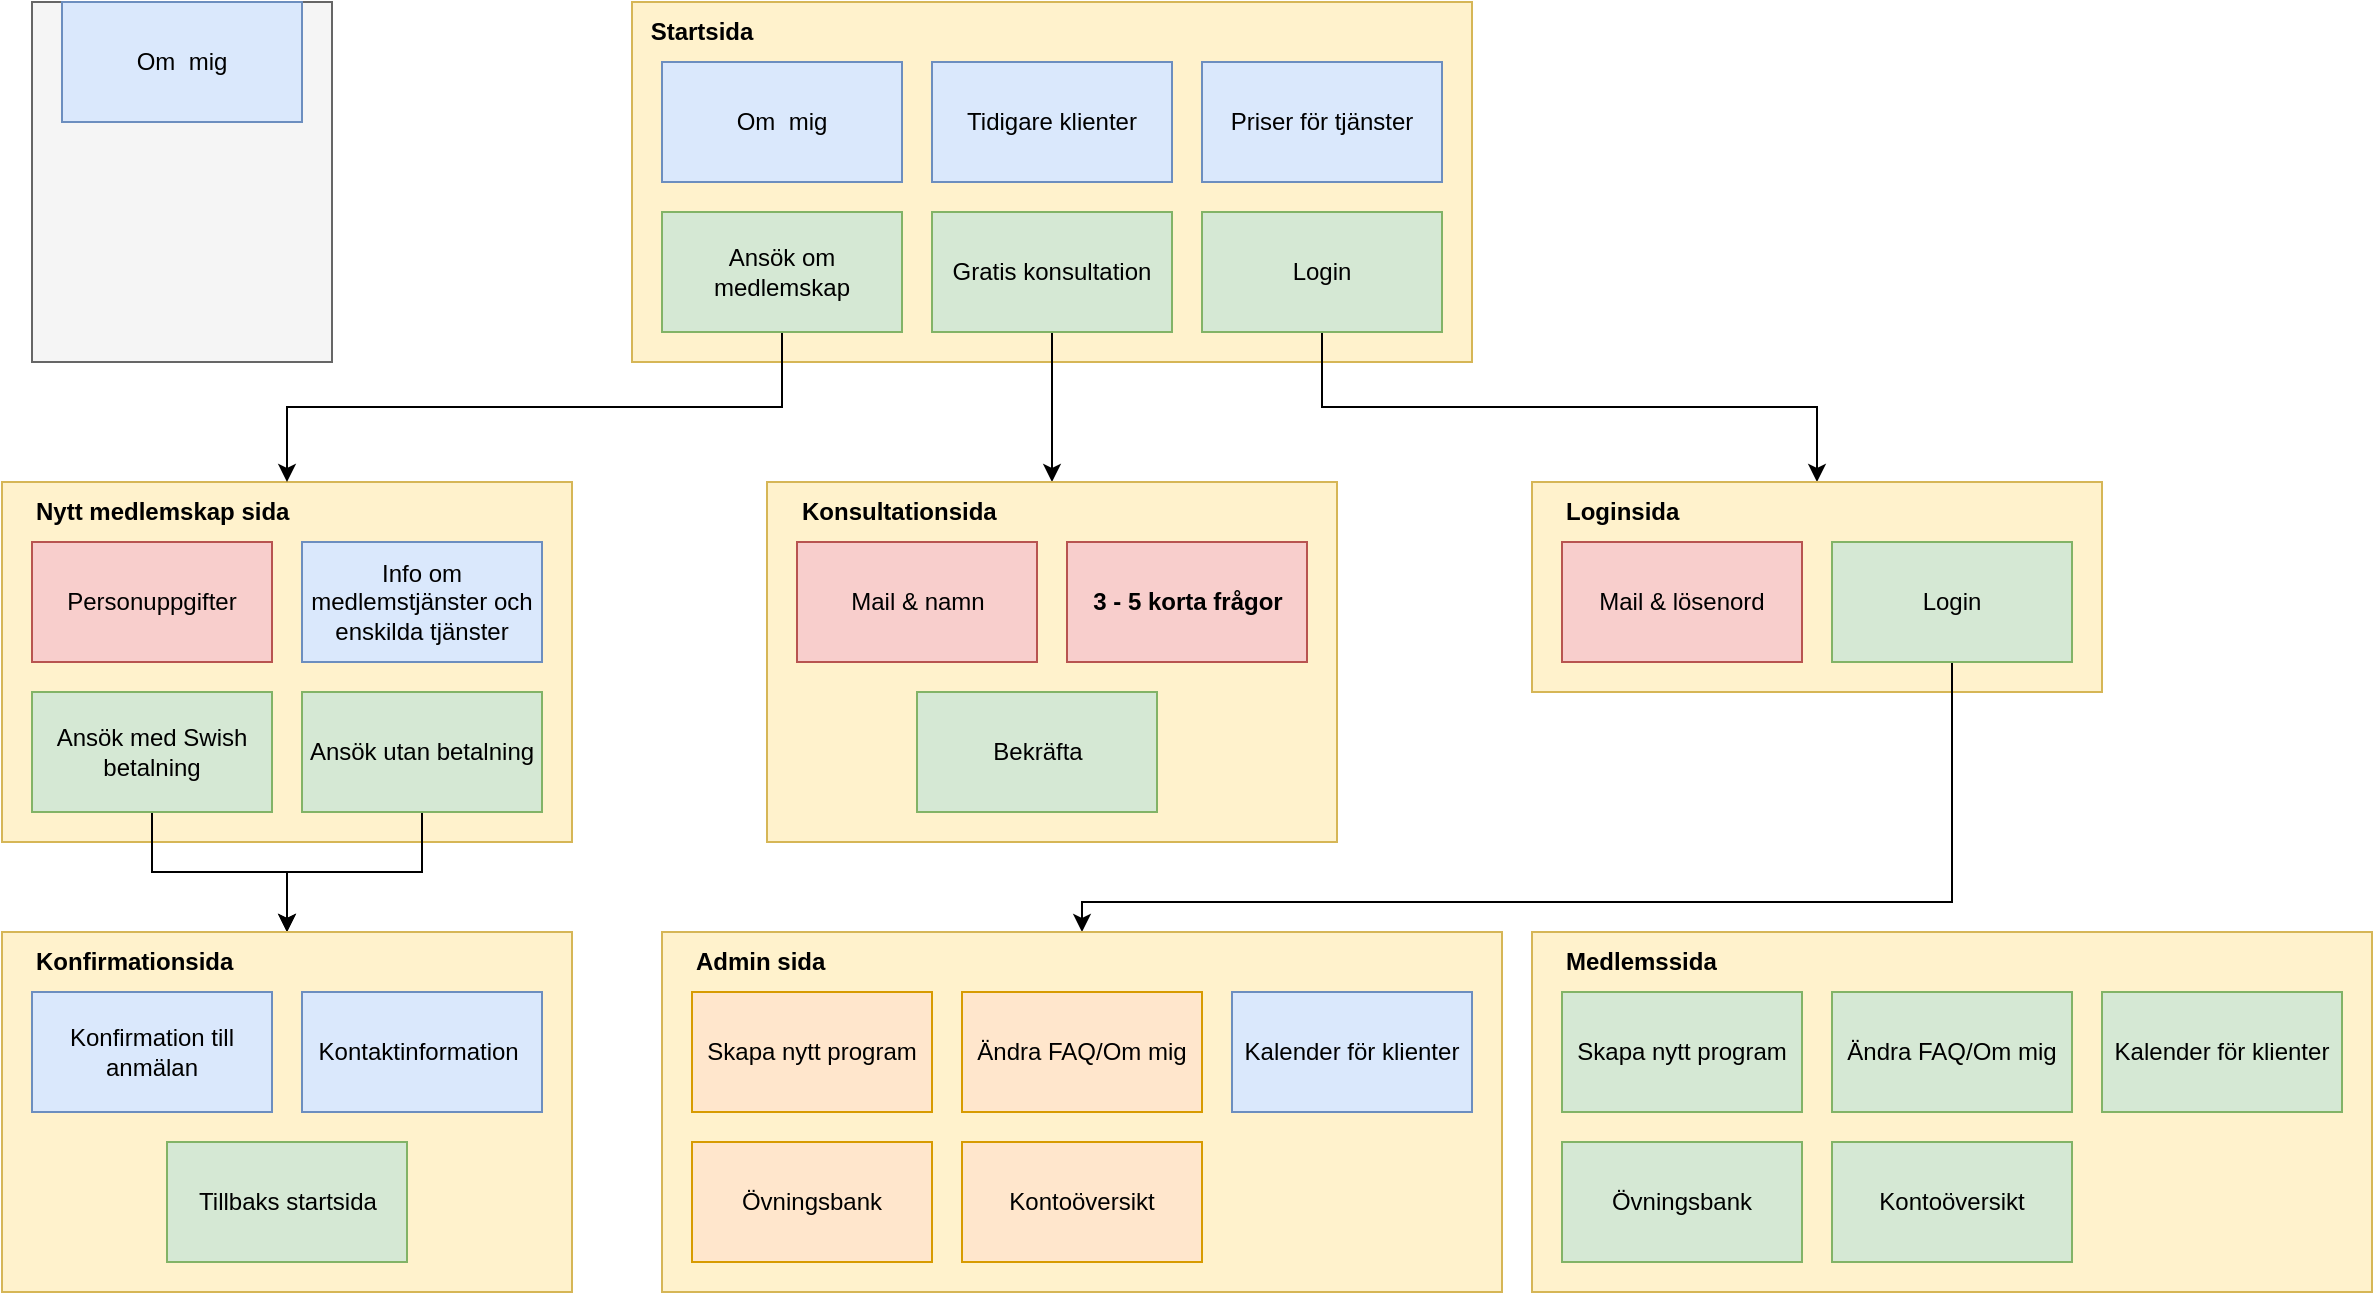 <mxfile version="14.8.3" type="github">
  <diagram name="Page-1" id="099fd60b-425b-db50-ffb0-6b813814b670">
    <mxGraphModel dx="1315" dy="518" grid="1" gridSize="15" guides="1" tooltips="1" connect="1" arrows="1" fold="1" page="1" pageScale="1" pageWidth="850" pageHeight="1100" background="none" math="0" shadow="0">
      <root>
        <mxCell id="0" />
        <mxCell id="1" parent="0" />
        <mxCell id="tq9Zr-65AGwRCiA0EKvX-14" value="" style="rounded=0;whiteSpace=wrap;html=1;fillColor=#fff2cc;strokeColor=#d6b656;" vertex="1" parent="1">
          <mxGeometry x="-240" y="270" width="285" height="180" as="geometry" />
        </mxCell>
        <mxCell id="tq9Zr-65AGwRCiA0EKvX-8" value="" style="rounded=0;whiteSpace=wrap;html=1;fillColor=#fff2cc;strokeColor=#d6b656;" vertex="1" parent="1">
          <mxGeometry x="75" y="30" width="420" height="180" as="geometry" />
        </mxCell>
        <mxCell id="tq9Zr-65AGwRCiA0EKvX-2" value="Om&amp;nbsp; mig" style="rounded=0;whiteSpace=wrap;html=1;fillColor=#dae8fc;strokeColor=#6c8ebf;" vertex="1" parent="1">
          <mxGeometry x="90" y="60" width="120" height="60" as="geometry" />
        </mxCell>
        <mxCell id="tq9Zr-65AGwRCiA0EKvX-3" value="Priser för tjänster" style="rounded=0;whiteSpace=wrap;html=1;fillColor=#dae8fc;strokeColor=#6c8ebf;" vertex="1" parent="1">
          <mxGeometry x="360" y="60" width="120" height="60" as="geometry" />
        </mxCell>
        <mxCell id="tq9Zr-65AGwRCiA0EKvX-4" value="Tidigare klienter" style="rounded=0;whiteSpace=wrap;html=1;fillColor=#dae8fc;strokeColor=#6c8ebf;" vertex="1" parent="1">
          <mxGeometry x="225" y="60" width="120" height="60" as="geometry" />
        </mxCell>
        <mxCell id="tq9Zr-65AGwRCiA0EKvX-19" style="edgeStyle=orthogonalEdgeStyle;rounded=0;orthogonalLoop=1;jettySize=auto;html=1;exitX=0.5;exitY=1;exitDx=0;exitDy=0;" edge="1" parent="1" source="tq9Zr-65AGwRCiA0EKvX-5" target="tq9Zr-65AGwRCiA0EKvX-14">
          <mxGeometry relative="1" as="geometry" />
        </mxCell>
        <mxCell id="tq9Zr-65AGwRCiA0EKvX-5" value="Ansök om medlemskap" style="rounded=0;whiteSpace=wrap;html=1;fillColor=#d5e8d4;strokeColor=#82b366;" vertex="1" parent="1">
          <mxGeometry x="90" y="135" width="120" height="60" as="geometry" />
        </mxCell>
        <mxCell id="tq9Zr-65AGwRCiA0EKvX-36" style="edgeStyle=orthogonalEdgeStyle;rounded=0;orthogonalLoop=1;jettySize=auto;html=1;exitX=0.5;exitY=1;exitDx=0;exitDy=0;" edge="1" parent="1" source="tq9Zr-65AGwRCiA0EKvX-6" target="tq9Zr-65AGwRCiA0EKvX-30">
          <mxGeometry relative="1" as="geometry" />
        </mxCell>
        <mxCell id="tq9Zr-65AGwRCiA0EKvX-6" value="Gratis konsultation" style="rounded=0;whiteSpace=wrap;html=1;fillColor=#d5e8d4;strokeColor=#82b366;" vertex="1" parent="1">
          <mxGeometry x="225" y="135" width="120" height="60" as="geometry" />
        </mxCell>
        <mxCell id="tq9Zr-65AGwRCiA0EKvX-43" style="edgeStyle=orthogonalEdgeStyle;rounded=0;orthogonalLoop=1;jettySize=auto;html=1;exitX=0.5;exitY=1;exitDx=0;exitDy=0;" edge="1" parent="1" source="tq9Zr-65AGwRCiA0EKvX-7" target="tq9Zr-65AGwRCiA0EKvX-38">
          <mxGeometry relative="1" as="geometry" />
        </mxCell>
        <mxCell id="tq9Zr-65AGwRCiA0EKvX-7" value="Login" style="rounded=0;whiteSpace=wrap;html=1;fillColor=#d5e8d4;strokeColor=#82b366;" vertex="1" parent="1">
          <mxGeometry x="360" y="135" width="120" height="60" as="geometry" />
        </mxCell>
        <mxCell id="tq9Zr-65AGwRCiA0EKvX-9" value="Personuppgifter" style="rounded=0;whiteSpace=wrap;html=1;fillColor=#f8cecc;strokeColor=#b85450;" vertex="1" parent="1">
          <mxGeometry x="-225" y="300" width="120" height="60" as="geometry" />
        </mxCell>
        <mxCell id="tq9Zr-65AGwRCiA0EKvX-27" style="edgeStyle=orthogonalEdgeStyle;rounded=0;orthogonalLoop=1;jettySize=auto;html=1;exitX=0.5;exitY=1;exitDx=0;exitDy=0;" edge="1" parent="1" source="tq9Zr-65AGwRCiA0EKvX-11" target="tq9Zr-65AGwRCiA0EKvX-20">
          <mxGeometry relative="1" as="geometry" />
        </mxCell>
        <mxCell id="tq9Zr-65AGwRCiA0EKvX-11" value="Ansök med Swish betalning" style="rounded=0;whiteSpace=wrap;html=1;fillColor=#d5e8d4;strokeColor=#82b366;" vertex="1" parent="1">
          <mxGeometry x="-225" y="375" width="120" height="60" as="geometry" />
        </mxCell>
        <mxCell id="tq9Zr-65AGwRCiA0EKvX-28" style="edgeStyle=orthogonalEdgeStyle;rounded=0;orthogonalLoop=1;jettySize=auto;html=1;exitX=0.5;exitY=1;exitDx=0;exitDy=0;" edge="1" parent="1" source="tq9Zr-65AGwRCiA0EKvX-12" target="tq9Zr-65AGwRCiA0EKvX-20">
          <mxGeometry relative="1" as="geometry" />
        </mxCell>
        <mxCell id="tq9Zr-65AGwRCiA0EKvX-12" value="Ansök utan betalning" style="rounded=0;whiteSpace=wrap;html=1;fillColor=#d5e8d4;strokeColor=#82b366;" vertex="1" parent="1">
          <mxGeometry x="-90" y="375" width="120" height="60" as="geometry" />
        </mxCell>
        <mxCell id="tq9Zr-65AGwRCiA0EKvX-13" value="Info om medlemstjänster och enskilda tjänster" style="rounded=0;whiteSpace=wrap;html=1;fillColor=#dae8fc;strokeColor=#6c8ebf;" vertex="1" parent="1">
          <mxGeometry x="-90" y="300" width="120" height="60" as="geometry" />
        </mxCell>
        <mxCell id="tq9Zr-65AGwRCiA0EKvX-17" value="&lt;b&gt;Startsida&lt;/b&gt;" style="text;html=1;strokeColor=none;fillColor=none;align=center;verticalAlign=middle;whiteSpace=wrap;rounded=0;" vertex="1" parent="1">
          <mxGeometry x="90" y="30" width="40" height="30" as="geometry" />
        </mxCell>
        <mxCell id="tq9Zr-65AGwRCiA0EKvX-18" value="&lt;b&gt;Nytt medlemskap sida&lt;/b&gt;" style="text;html=1;strokeColor=none;fillColor=none;align=left;verticalAlign=middle;whiteSpace=wrap;rounded=0;" vertex="1" parent="1">
          <mxGeometry x="-225" y="270" width="180" height="30" as="geometry" />
        </mxCell>
        <mxCell id="tq9Zr-65AGwRCiA0EKvX-20" value="" style="rounded=0;whiteSpace=wrap;html=1;fillColor=#fff2cc;strokeColor=#d6b656;" vertex="1" parent="1">
          <mxGeometry x="-240" y="495" width="285" height="180" as="geometry" />
        </mxCell>
        <mxCell id="tq9Zr-65AGwRCiA0EKvX-22" value="Tillbaks startsida" style="rounded=0;whiteSpace=wrap;html=1;fillColor=#d5e8d4;strokeColor=#82b366;" vertex="1" parent="1">
          <mxGeometry x="-157.5" y="600" width="120" height="60" as="geometry" />
        </mxCell>
        <mxCell id="tq9Zr-65AGwRCiA0EKvX-24" value="Kontaktinformation&amp;nbsp;" style="rounded=0;whiteSpace=wrap;html=1;fillColor=#dae8fc;strokeColor=#6c8ebf;" vertex="1" parent="1">
          <mxGeometry x="-90" y="525" width="120" height="60" as="geometry" />
        </mxCell>
        <mxCell id="tq9Zr-65AGwRCiA0EKvX-25" value="&lt;b&gt;Konfirmationsida&lt;/b&gt;" style="text;html=1;strokeColor=none;fillColor=none;align=left;verticalAlign=middle;whiteSpace=wrap;rounded=0;" vertex="1" parent="1">
          <mxGeometry x="-225" y="495" width="180" height="30" as="geometry" />
        </mxCell>
        <mxCell id="tq9Zr-65AGwRCiA0EKvX-26" value="Konfirmation till anmälan" style="rounded=0;whiteSpace=wrap;html=1;fillColor=#dae8fc;strokeColor=#6c8ebf;" vertex="1" parent="1">
          <mxGeometry x="-225" y="525" width="120" height="60" as="geometry" />
        </mxCell>
        <mxCell id="tq9Zr-65AGwRCiA0EKvX-30" value="" style="rounded=0;whiteSpace=wrap;html=1;fillColor=#fff2cc;strokeColor=#d6b656;" vertex="1" parent="1">
          <mxGeometry x="142.5" y="270" width="285" height="180" as="geometry" />
        </mxCell>
        <mxCell id="tq9Zr-65AGwRCiA0EKvX-31" value="Mail &amp;amp; namn" style="rounded=0;whiteSpace=wrap;html=1;fillColor=#f8cecc;strokeColor=#b85450;" vertex="1" parent="1">
          <mxGeometry x="157.5" y="300" width="120" height="60" as="geometry" />
        </mxCell>
        <mxCell id="tq9Zr-65AGwRCiA0EKvX-32" value="Bekräfta" style="rounded=0;whiteSpace=wrap;html=1;fillColor=#d5e8d4;strokeColor=#82b366;" vertex="1" parent="1">
          <mxGeometry x="217.5" y="375" width="120" height="60" as="geometry" />
        </mxCell>
        <mxCell id="tq9Zr-65AGwRCiA0EKvX-35" value="&lt;b&gt;Konsultationsida&lt;/b&gt;" style="text;html=1;strokeColor=none;fillColor=none;align=left;verticalAlign=middle;whiteSpace=wrap;rounded=0;" vertex="1" parent="1">
          <mxGeometry x="157.5" y="270" width="180" height="30" as="geometry" />
        </mxCell>
        <mxCell id="tq9Zr-65AGwRCiA0EKvX-37" value="&lt;b&gt;3 - 5 korta frågor&lt;/b&gt;" style="rounded=0;whiteSpace=wrap;html=1;fillColor=#f8cecc;strokeColor=#b85450;" vertex="1" parent="1">
          <mxGeometry x="292.5" y="300" width="120" height="60" as="geometry" />
        </mxCell>
        <mxCell id="tq9Zr-65AGwRCiA0EKvX-38" value="" style="rounded=0;whiteSpace=wrap;html=1;fillColor=#fff2cc;strokeColor=#d6b656;" vertex="1" parent="1">
          <mxGeometry x="525" y="270" width="285" height="105" as="geometry" />
        </mxCell>
        <mxCell id="tq9Zr-65AGwRCiA0EKvX-39" value="Mail &amp;amp; lösenord" style="rounded=0;whiteSpace=wrap;html=1;fillColor=#f8cecc;strokeColor=#b85450;" vertex="1" parent="1">
          <mxGeometry x="540" y="300" width="120" height="60" as="geometry" />
        </mxCell>
        <mxCell id="tq9Zr-65AGwRCiA0EKvX-54" style="edgeStyle=orthogonalEdgeStyle;rounded=0;orthogonalLoop=1;jettySize=auto;html=1;exitX=0.5;exitY=1;exitDx=0;exitDy=0;" edge="1" parent="1" source="tq9Zr-65AGwRCiA0EKvX-40" target="tq9Zr-65AGwRCiA0EKvX-44">
          <mxGeometry relative="1" as="geometry">
            <Array as="points">
              <mxPoint x="735" y="480" />
              <mxPoint x="300" y="480" />
            </Array>
          </mxGeometry>
        </mxCell>
        <mxCell id="tq9Zr-65AGwRCiA0EKvX-40" value="Login" style="rounded=0;whiteSpace=wrap;html=1;fillColor=#d5e8d4;strokeColor=#82b366;" vertex="1" parent="1">
          <mxGeometry x="675" y="300" width="120" height="60" as="geometry" />
        </mxCell>
        <mxCell id="tq9Zr-65AGwRCiA0EKvX-41" value="&lt;b&gt;Loginsida&lt;br&gt;&lt;/b&gt;" style="text;html=1;strokeColor=none;fillColor=none;align=left;verticalAlign=middle;whiteSpace=wrap;rounded=0;" vertex="1" parent="1">
          <mxGeometry x="540" y="270" width="180" height="30" as="geometry" />
        </mxCell>
        <mxCell id="tq9Zr-65AGwRCiA0EKvX-44" value="" style="rounded=0;whiteSpace=wrap;html=1;fillColor=#fff2cc;strokeColor=#d6b656;" vertex="1" parent="1">
          <mxGeometry x="90" y="495" width="420" height="180" as="geometry" />
        </mxCell>
        <mxCell id="tq9Zr-65AGwRCiA0EKvX-46" value="Kontoöversikt" style="rounded=0;whiteSpace=wrap;html=1;fillColor=#ffe6cc;strokeColor=#d79b00;" vertex="1" parent="1">
          <mxGeometry x="240" y="600" width="120" height="60" as="geometry" />
        </mxCell>
        <mxCell id="tq9Zr-65AGwRCiA0EKvX-47" value="&lt;b&gt;Admin sida&lt;br&gt;&lt;/b&gt;" style="text;html=1;strokeColor=none;fillColor=none;align=left;verticalAlign=middle;whiteSpace=wrap;rounded=0;" vertex="1" parent="1">
          <mxGeometry x="105" y="495" width="180" height="30" as="geometry" />
        </mxCell>
        <mxCell id="tq9Zr-65AGwRCiA0EKvX-50" value="Ändra FAQ/Om mig" style="rounded=0;whiteSpace=wrap;html=1;fillColor=#ffe6cc;strokeColor=#d79b00;" vertex="1" parent="1">
          <mxGeometry x="240" y="525" width="120" height="60" as="geometry" />
        </mxCell>
        <mxCell id="tq9Zr-65AGwRCiA0EKvX-51" value="Skapa nytt program" style="rounded=0;whiteSpace=wrap;html=1;fillColor=#ffe6cc;strokeColor=#d79b00;" vertex="1" parent="1">
          <mxGeometry x="105" y="525" width="120" height="60" as="geometry" />
        </mxCell>
        <mxCell id="tq9Zr-65AGwRCiA0EKvX-52" value="Övningsbank" style="rounded=0;whiteSpace=wrap;html=1;fillColor=#ffe6cc;strokeColor=#d79b00;" vertex="1" parent="1">
          <mxGeometry x="105" y="600" width="120" height="60" as="geometry" />
        </mxCell>
        <mxCell id="tq9Zr-65AGwRCiA0EKvX-53" value="Kalender för klienter" style="rounded=0;whiteSpace=wrap;html=1;fillColor=#dae8fc;strokeColor=#6c8ebf;" vertex="1" parent="1">
          <mxGeometry x="375" y="525" width="120" height="60" as="geometry" />
        </mxCell>
        <mxCell id="tq9Zr-65AGwRCiA0EKvX-55" value="" style="rounded=0;whiteSpace=wrap;html=1;fillColor=#fff2cc;strokeColor=#d6b656;" vertex="1" parent="1">
          <mxGeometry x="525" y="495" width="420" height="180" as="geometry" />
        </mxCell>
        <mxCell id="tq9Zr-65AGwRCiA0EKvX-56" value="Kontoöversikt" style="rounded=0;whiteSpace=wrap;html=1;fillColor=#d5e8d4;strokeColor=#82b366;" vertex="1" parent="1">
          <mxGeometry x="675" y="600" width="120" height="60" as="geometry" />
        </mxCell>
        <mxCell id="tq9Zr-65AGwRCiA0EKvX-57" value="&lt;b&gt;Medlemssida&lt;br&gt;&lt;/b&gt;" style="text;html=1;strokeColor=none;fillColor=none;align=left;verticalAlign=middle;whiteSpace=wrap;rounded=0;" vertex="1" parent="1">
          <mxGeometry x="540" y="495" width="180" height="30" as="geometry" />
        </mxCell>
        <mxCell id="tq9Zr-65AGwRCiA0EKvX-58" value="Ändra FAQ/Om mig" style="rounded=0;whiteSpace=wrap;html=1;fillColor=#d5e8d4;strokeColor=#82b366;" vertex="1" parent="1">
          <mxGeometry x="675" y="525" width="120" height="60" as="geometry" />
        </mxCell>
        <mxCell id="tq9Zr-65AGwRCiA0EKvX-59" value="Skapa nytt program" style="rounded=0;whiteSpace=wrap;html=1;fillColor=#d5e8d4;strokeColor=#82b366;" vertex="1" parent="1">
          <mxGeometry x="540" y="525" width="120" height="60" as="geometry" />
        </mxCell>
        <mxCell id="tq9Zr-65AGwRCiA0EKvX-60" value="Övningsbank" style="rounded=0;whiteSpace=wrap;html=1;fillColor=#d5e8d4;strokeColor=#82b366;" vertex="1" parent="1">
          <mxGeometry x="540" y="600" width="120" height="60" as="geometry" />
        </mxCell>
        <mxCell id="tq9Zr-65AGwRCiA0EKvX-61" value="Kalender för klienter" style="rounded=0;whiteSpace=wrap;html=1;fillColor=#d5e8d4;strokeColor=#82b366;" vertex="1" parent="1">
          <mxGeometry x="810" y="525" width="120" height="60" as="geometry" />
        </mxCell>
        <mxCell id="tq9Zr-65AGwRCiA0EKvX-62" value="" style="rounded=0;whiteSpace=wrap;html=1;fillColor=#f5f5f5;strokeColor=#666666;fontColor=#333333;" vertex="1" parent="1">
          <mxGeometry x="-225" y="30" width="150" height="180" as="geometry" />
        </mxCell>
        <mxCell id="tq9Zr-65AGwRCiA0EKvX-63" value="Om&amp;nbsp; mig" style="rounded=0;whiteSpace=wrap;html=1;fillColor=#dae8fc;strokeColor=#6c8ebf;" vertex="1" parent="1">
          <mxGeometry x="-210" y="30" width="120" height="60" as="geometry" />
        </mxCell>
      </root>
    </mxGraphModel>
  </diagram>
</mxfile>
